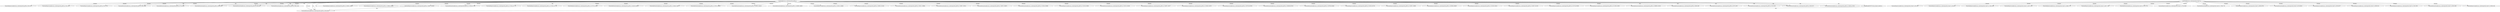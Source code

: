 digraph lacunaCG {
 "rootNode@lacuna_cache/exported_pyftvr.js:," -> "FunctionExpression@lacuna_cache/exported_pyftvr.js:350,1521" [label="dynamic" ];
 "rootNode@lacuna_cache/exported_pyftvr.js:," -> "FunctionExpression@lacuna_cache/exported_pyftvr.js:1541,3191" [label="dynamic" ];
 "rootNode@lacuna_cache/exported_pyftvr.js:," -> "FunctionExpression@lacuna_cache/exported_pyftvr.js:3221,4741" [label="dynamic" ];
 "rootNode@lacuna_cache/exported_pyftvr.js:," -> "FunctionDeclaration@lacuna_cache/exported_pyftvr.js:3952,4081" [label="dynamic" ];
 "rootNode@lacuna_cache/exported_pyftvr.js:," -> "FunctionDeclaration@lacuna_cache/exported_pyftvr.js:3724,3938" [label="dynamic" ];
 "rootNode@lacuna_cache/exported_pyftvr.js:," -> "FunctionDeclaration@lacuna_cache/exported_pyftvr.js:4095,4182" [label="dynamic" ];
 "rootNode@lacuna_cache/exported_pyftvr.js:," -> "FunctionDeclaration@lacuna_cache/exported_pyftvr.js:4196,4367" [label="dynamic" ];
 "rootNode@lacuna_cache/exported_pyftvr.js:," -> "FunctionDeclaration@lacuna_cache/exported_pyftvr.js:4381,4520" [label="dynamic" ];
 "rootNode@lacuna_cache/exported_pyftvr.js:," -> "FunctionDeclaration@lacuna_cache/exported_pyftvr.js:4534,4610" [label="dynamic" ];
 "rootNode@lacuna_cache/exported_pyftvr.js:," -> "FunctionExpression@lacuna_cache/exported_pyftvr.js:145581,145683" [label="dynamic" ];
 "rootNode@lacuna_cache/exported_pyftvr.js:," -> "FunctionExpression@lacuna_cache/exported_pyftvr.js:145894,150495" [label="dynamic" ];
 "rootNode@lacuna_cache/exported_pyftvr.js:," -> "FunctionExpression@lacuna_cache/exported_pyftvr.js:146047,146169" [label="dynamic" ];
 "FunctionExpression@lacuna_cache/exported_pyftvr.js:146047,146169" -> "FunctionDeclaration@lacuna_cache/exported_pyftvr.js:4534,4610" [label="tajs" ];
 "rootNode@lacuna_cache/exported_pyftvr.js:," -> "FunctionDeclaration@lacuna_cache/exported_pyftvr.js:147366,147799" [label="dynamic" ];
 "rootNode@lacuna_cache/exported_pyftvr.js:," -> "FunctionExpression@lacuna_cache/exported_pyftvr.js:147444,147774" [label="dynamic" ];
 "rootNode@lacuna_cache/exported_pyftvr.js:," -> "FunctionExpression@lacuna_cache/exported_pyftvr.js:147505,147718" [label="dynamic" ];
 "rootNode@lacuna_cache/exported_pyftvr.js:," -> "FunctionExpression@lacuna_cache/exported_pyftvr.js:147570,147695" [label="dynamic" ];
 "rootNode@lacuna_cache/exported_pyftvr.js:," -> "FunctionDeclaration@lacuna_cache/exported_pyftvr.js:146229,146340" [label="dynamic" ];
 "rootNode@lacuna_cache/exported_pyftvr.js:," -> "FunctionDeclaration@lacuna_cache/exported_pyftvr.js:148443,148574" [label="dynamic" ];
 "rootNode@lacuna_cache/exported_pyftvr.js:," -> "FunctionDeclaration@lacuna_cache/exported_pyftvr.js:147813,148002" [label="dynamic" ];
 "rootNode@lacuna_cache/exported_pyftvr.js:," -> "FunctionDeclaration@lacuna_cache/exported_pyftvr.js:148016,148429" [label="dynamic" ];
 "rootNode@lacuna_cache/exported_pyftvr.js:," -> "FunctionDeclaration@lacuna_cache/exported_pyftvr.js:148588,148855" [label="dynamic" ];
 "rootNode@lacuna_cache/exported_pyftvr.js:," -> "FunctionExpression@lacuna_cache/exported_pyftvr.js:150552,159698" [label="dynamic" ];
 "rootNode@lacuna_cache/exported_pyftvr.js:," -> "FunctionExpression@lacuna_cache/exported_pyftvr.js:150652,151026" [label="dynamic" ];
 "rootNode@lacuna_cache/exported_pyftvr.js:," -> "FunctionDeclaration@lacuna_cache/exported_pyftvr.js:159411,159664" [label="dynamic" ];
 "rootNode@lacuna_cache/exported_pyftvr.js:," -> "FunctionDeclaration@lacuna_cache/exported_pyftvr.js:159067,159315" [label="dynamic" ];
 "rootNode@lacuna_cache/exported_pyftvr.js:," -> "FunctionDeclaration@lacuna_cache/exported_pyftvr.js:156672,158676" [label="dynamic" ];
 "rootNode@lacuna_cache/exported_pyftvr.js:," -> "FunctionDeclaration@lacuna_cache/exported_pyftvr.js:151043,155960" [label="dynamic" ];
 "rootNode@lacuna_cache/exported_pyftvr.js:," -> "FunctionExpression@lacuna_cache/exported_pyftvr.js:153120,154901" [label="dynamic" ];
 "rootNode@lacuna_cache/exported_pyftvr.js:," -> "FunctionDeclaration@lacuna_cache/exported_pyftvr.js:153313,154335" [label="dynamic" ];
 "rootNode@lacuna_cache/exported_pyftvr.js:," -> "FunctionExpression@lacuna_cache/exported_pyftvr.js:152867,153077" [label="dynamic" ];
 "rootNode@lacuna_cache/exported_pyftvr.js:," -> "FunctionExpression@lacuna_cache/exported_pyftvr.js:151894,152678" [label="dynamic" ];
 "rootNode@lacuna_cache/exported_pyftvr.js:," -> "FunctionExpression@lacuna_cache/exported_pyftvr.js:159728,160780" [label="dynamic" ];
 "rootNode@lacuna_cache/exported_pyftvr.js:," -> "FunctionDeclaration@lacuna_cache/exported_pyftvr.js:160498,160749" [label="dynamic" ];
 "rootNode@lacuna_cache/exported_pyftvr.js:," -> "FunctionDeclaration@lacuna_cache/exported_pyftvr.js:159789,160484" [label="dynamic" ];
 "rootNode@lacuna_cache/exported_pyftvr.js:," -> "FunctionExpression@lacuna_cache/exported_pyftvr.js:161045,162702" [label="dynamic" ];
 "rootNode@lacuna_cache/exported_pyftvr.js:," -> "FunctionExpression@lacuna_cache/exported_pyftvr.js:153587,153600" [label="dynamic" ];
 "rootNode@lacuna_cache/exported_pyftvr.js:," -> "FunctionExpression@lacuna_cache/exported_pyftvr.js:160398,160469" [label="dynamic" ];
 "rootNode@lacuna_cache/exported_pyftvr.js:," -> "FunctionExpression@lacuna_cache/exported_pyftvr.js:152250,152612" [label="dynamic" ];
 "rootNode@lacuna_cache/exported_pyftvr.js:," -> "FunctionExpression@lacuna_cache/exported_pyftvr.js:152037,152139" [label="dynamic" ];
 "rootNode@lacuna_cache/exported_pyftvr.js:," -> "FunctionExpression@lacuna_cache/exported_pyftvr.js:152718,152820" [label="dynamic" ];
 "rootNode@lacuna_cache/exported_pyftvr.js:," -> "FunctionExpression@lacuna_cache/exported_pyftvr.js:151190,151852" [label="dynamic" ];
 "rootNode@lacuna_cache/exported_pyftvr.js:," -> "FunctionDeclaration@lacuna_cache/exported_pyftvr.js:160860,161044" [label="dynamic" ];
 "rootNode@lacuna_cache/exported_pyftvr.js:," -> "FunctionDeclaration@lacuna_cache/exported_pyftvr.js:1666,1859" [label="tajs" ];
 "rootNode@lacuna_cache/exported_pyftvr.js:," -> "FunctionDeclaration@lacuna_cache/exported_pyftvr.js:1873,2209" [label="tajs" ];
 "rootNode@lacuna_cache/exported_pyftvr.js:," -> "FunctionDeclaration@lacuna_cache/exported_pyftvr.js:2223,2625" [label="tajs" ];
 "rootNode@lacuna_cache/exported_pyftvr.js:," -> "FunctionDeclaration@lacuna_cache/exported_pyftvr.js:2639,3073" [label="tajs" ];
 "rootNode@lacuna_cache/exported_pyftvr.js:," -> "FunctionDeclaration@lacuna_cache/exported_pyftvr.js:2639,3073" [label="tajs" ];
 "rootNode@lacuna_cache/exported_pyftvr.js:," -> "FunctionDeclaration@lacuna_cache/exported_pyftvr.js:3724,3938" [label="tajs" ];
 "rootNode@lacuna_cache/exported_pyftvr.js:," -> "FunctionDeclaration@lacuna_cache/exported_pyftvr.js:3952,4081" [label="tajs" ];
 "rootNode@lacuna_cache/exported_pyftvr.js:," -> "FunctionDeclaration@lacuna_cache/exported_pyftvr.js:4095,4182" [label="tajs" ];
 "rootNode@lacuna_cache/exported_pyftvr.js:," -> "FunctionDeclaration@lacuna_cache/exported_pyftvr.js:4196,4367" [label="tajs" ];
 "rootNode@lacuna_cache/exported_pyftvr.js:," -> "FunctionDeclaration@lacuna_cache/exported_pyftvr.js:4381,4520" [label="tajs" ];
 "rootNode@lacuna_cache/exported_pyftvr.js:," -> "FunctionDeclaration@lacuna_cache/exported_pyftvr.js:4534,4610" [label="tajs" ];
 "rootNode@lacuna_cache/exported_pyftvr.js:," -> "FunctionDeclaration@lacuna_cache/exported_pyftvr.js:4534,4610" [label="tajs" ];
 "rootNode@lacuna_cache/exported_pyftvr.js:," -> "FunctionDeclaration@lacuna_cache/exported_pyftvr.js:146354,147352" [label="tajs" ];
 "rootNode@lacuna_cache/exported_pyftvr.js:," -> "FunctionDeclaration@lacuna_cache/exported_pyftvr.js:147366,147799" [label="tajs" ];
 "rootNode@lacuna_cache/exported_pyftvr.js:," -> "undefined@HOST(string-replace-model.js):," [label="tajs" ];
 "undefined@HOST(string-replace-model.js):," -> "FunctionDeclaration@lacuna_cache/exported_pyftvr.js:4534,4610" [label="tajs" ];
 "rootNode@lacuna_cache/exported_i5a4a7.js:," -> "FunctionExpression@lacuna_cache/exported_i5a4a7.js:28,1452" [label="dynamic" ];
 "rootNode@lacuna_cache/exported_i5a4a7.js:," -> "FunctionExpression@lacuna_cache/exported_i5a4a7.js:343,821" [label="dynamic" ];
 "rootNode@lacuna_cache/exported_i5a4a7.js:," -> "FunctionExpression@lacuna_cache/exported_i5a4a7.js:1564,3336" [label="dynamic" ];
 "rootNode@lacuna_cache/exported_i5a4a7.js:," -> "FunctionExpression@lacuna_cache/exported_i5a4a7.js:3407,4736" [label="dynamic" ];
 "rootNode@lacuna_cache/exported_i5a4a7.js:," -> "FunctionExpression@lacuna_cache/exported_i5a4a7.js:4848,7270" [label="dynamic" ];
 "rootNode@lacuna_cache/exported_i5a4a7.js:," -> "FunctionExpression@lacuna_cache/exported_i5a4a7.js:4927,7254" [label="dynamic" ];
 "rootNode@lacuna_cache/exported_i5a4a7.js:," -> "FunctionDeclaration@lacuna_cache/exported_i5a4a7.js:5187,5751" [label="dynamic" ];
 "rootNode@lacuna_cache/exported_i5a4a7.js:," -> "FunctionExpression@lacuna_cache/exported_i5a4a7.js:7341,8040" [label="dynamic" ];
 "rootNode@lacuna_cache/exported_i5a4a7.js:," -> "FunctionDeclaration@lacuna_cache/exported_i5a4a7.js:7386,7767" [label="dynamic" ];
 "rootNode@lacuna_cache/exported_i5a4a7.js:," -> "FunctionExpression@lacuna_cache/exported_i5a4a7.js:8093,8708" [label="dynamic" ];
 "rootNode@lacuna_cache/exported_i5a4a7.js:," -> "FunctionDeclaration@lacuna_cache/exported_i5a4a7.js:8134,8622" [label="dynamic" ];
 "rootNode@lacuna_cache/exported_i5a4a7.js:," -> "FunctionExpression@lacuna_cache/exported_i5a4a7.js:8334,8577" [label="dynamic" ];
 "rootNode@lacuna_cache/exported_i5a4a7.js:," -> "FunctionExpression@lacuna_cache/exported_i5a4a7.js:2069,3321" [label="dynamic" ];
 "rootNode@lacuna_cache/exported_i5a4a7.js:," -> "FunctionExpression@lacuna_cache/exported_i5a4a7.js:2182,3302" [label="dynamic" ];
 "rootNode@lacuna_cache/exported_i5a4a7.js:," -> "FunctionDeclaration@lacuna_cache/exported_i5a4a7.js:3033,3280" [label="dynamic" ];
 "rootNode@lacuna_cache/exported_i5a4a7.js:," -> "FunctionExpression@lacuna_cache/exported_i5a4a7.js:5058,5156" [label="dynamic" ];
 }